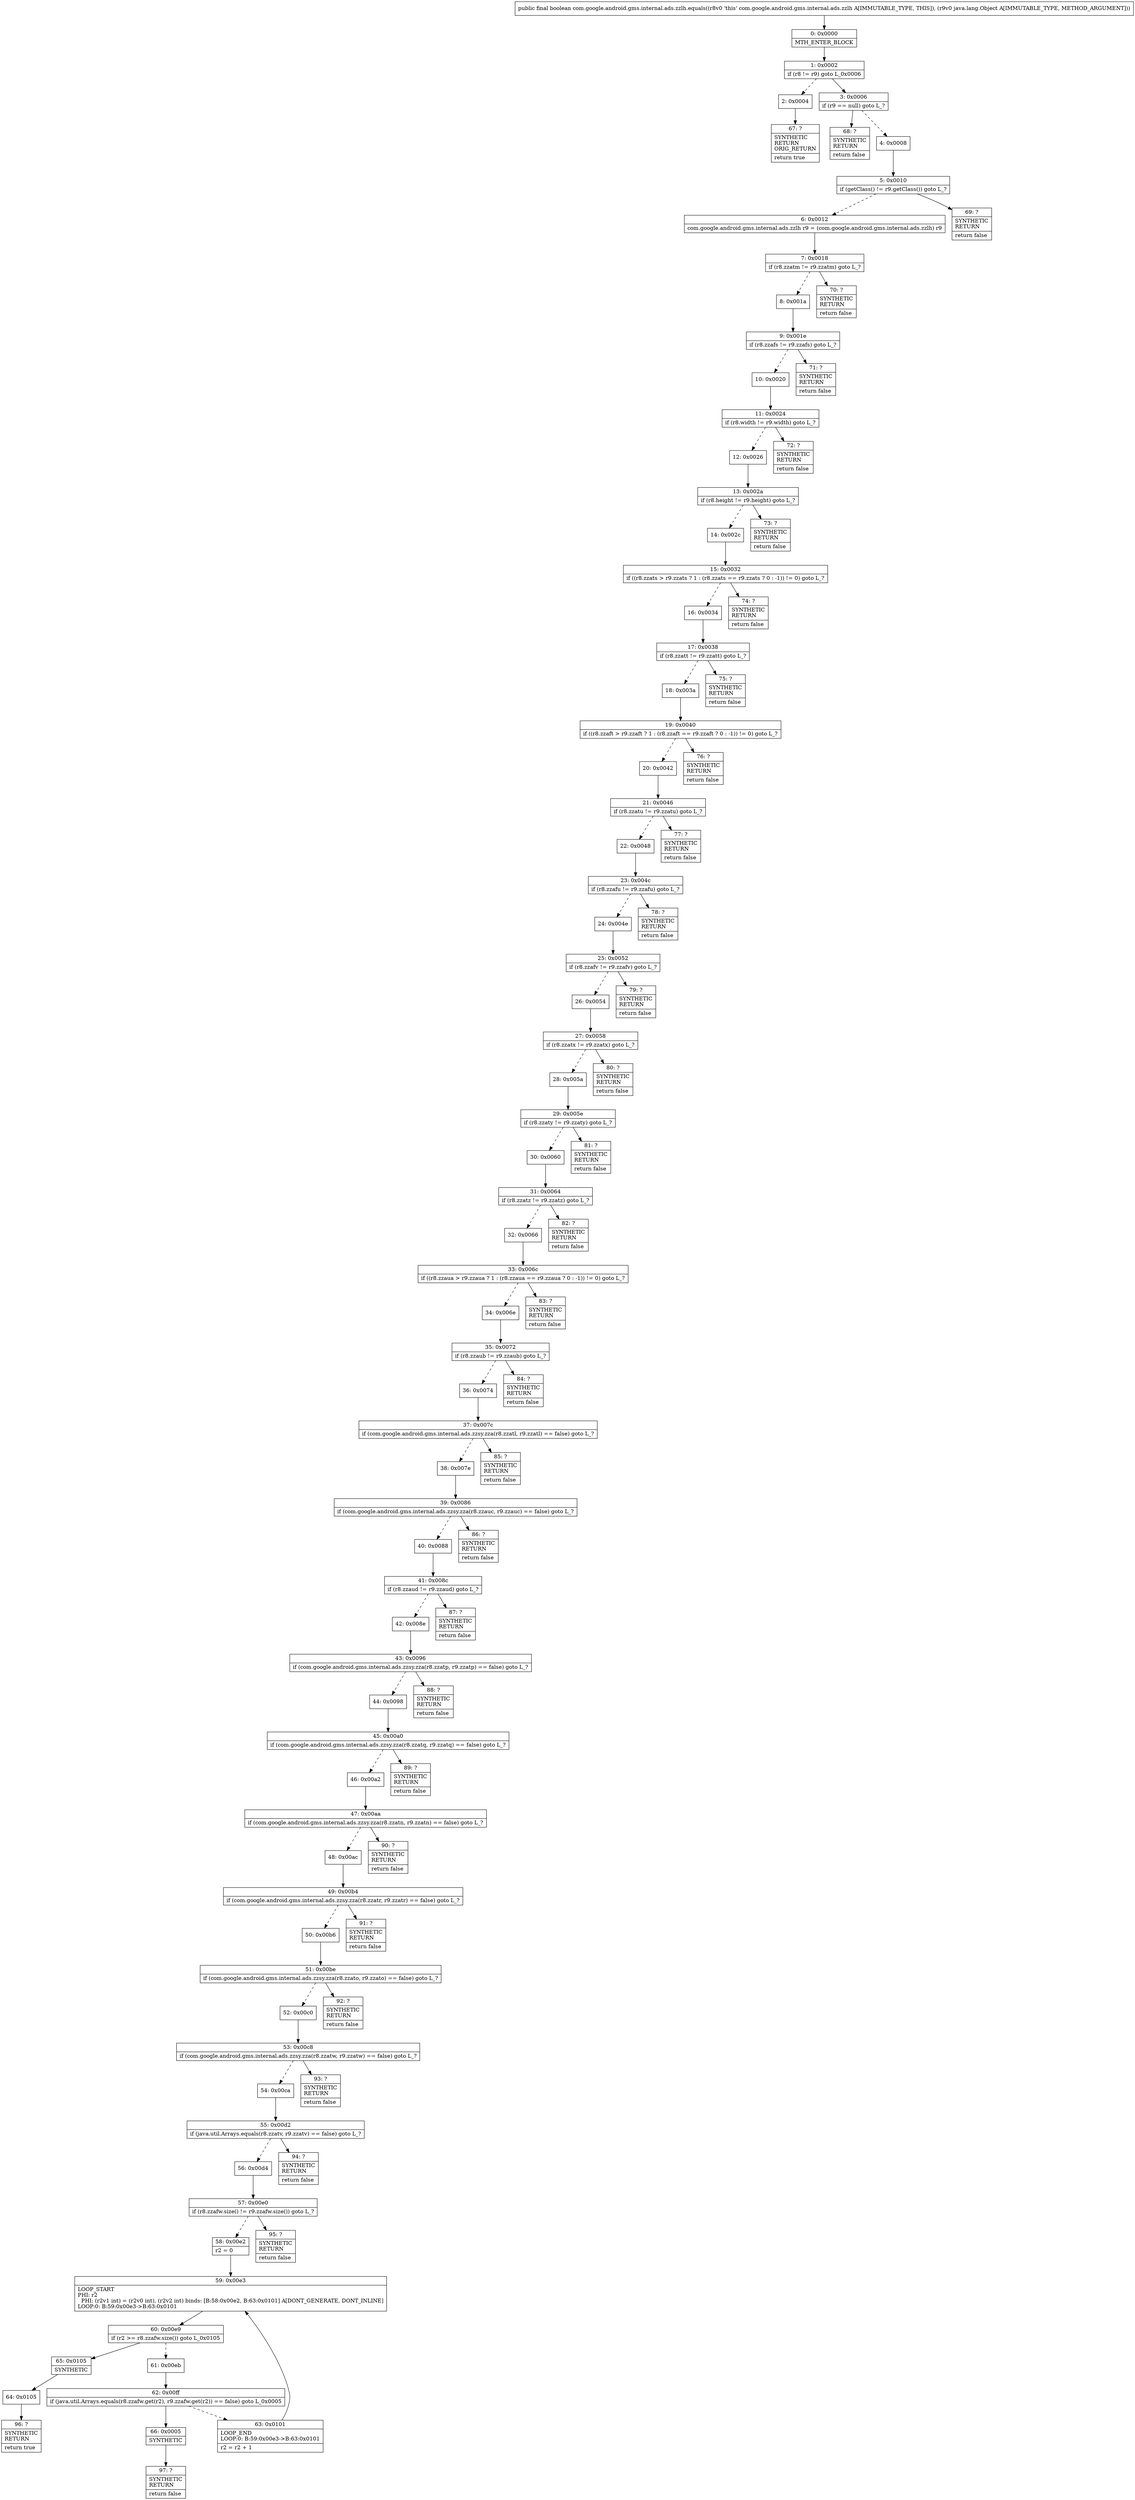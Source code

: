 digraph "CFG forcom.google.android.gms.internal.ads.zzlh.equals(Ljava\/lang\/Object;)Z" {
Node_0 [shape=record,label="{0\:\ 0x0000|MTH_ENTER_BLOCK\l}"];
Node_1 [shape=record,label="{1\:\ 0x0002|if (r8 != r9) goto L_0x0006\l}"];
Node_2 [shape=record,label="{2\:\ 0x0004}"];
Node_3 [shape=record,label="{3\:\ 0x0006|if (r9 == null) goto L_?\l}"];
Node_4 [shape=record,label="{4\:\ 0x0008}"];
Node_5 [shape=record,label="{5\:\ 0x0010|if (getClass() != r9.getClass()) goto L_?\l}"];
Node_6 [shape=record,label="{6\:\ 0x0012|com.google.android.gms.internal.ads.zzlh r9 = (com.google.android.gms.internal.ads.zzlh) r9\l}"];
Node_7 [shape=record,label="{7\:\ 0x0018|if (r8.zzatm != r9.zzatm) goto L_?\l}"];
Node_8 [shape=record,label="{8\:\ 0x001a}"];
Node_9 [shape=record,label="{9\:\ 0x001e|if (r8.zzafs != r9.zzafs) goto L_?\l}"];
Node_10 [shape=record,label="{10\:\ 0x0020}"];
Node_11 [shape=record,label="{11\:\ 0x0024|if (r8.width != r9.width) goto L_?\l}"];
Node_12 [shape=record,label="{12\:\ 0x0026}"];
Node_13 [shape=record,label="{13\:\ 0x002a|if (r8.height != r9.height) goto L_?\l}"];
Node_14 [shape=record,label="{14\:\ 0x002c}"];
Node_15 [shape=record,label="{15\:\ 0x0032|if ((r8.zzats \> r9.zzats ? 1 : (r8.zzats == r9.zzats ? 0 : \-1)) != 0) goto L_?\l}"];
Node_16 [shape=record,label="{16\:\ 0x0034}"];
Node_17 [shape=record,label="{17\:\ 0x0038|if (r8.zzatt != r9.zzatt) goto L_?\l}"];
Node_18 [shape=record,label="{18\:\ 0x003a}"];
Node_19 [shape=record,label="{19\:\ 0x0040|if ((r8.zzaft \> r9.zzaft ? 1 : (r8.zzaft == r9.zzaft ? 0 : \-1)) != 0) goto L_?\l}"];
Node_20 [shape=record,label="{20\:\ 0x0042}"];
Node_21 [shape=record,label="{21\:\ 0x0046|if (r8.zzatu != r9.zzatu) goto L_?\l}"];
Node_22 [shape=record,label="{22\:\ 0x0048}"];
Node_23 [shape=record,label="{23\:\ 0x004c|if (r8.zzafu != r9.zzafu) goto L_?\l}"];
Node_24 [shape=record,label="{24\:\ 0x004e}"];
Node_25 [shape=record,label="{25\:\ 0x0052|if (r8.zzafv != r9.zzafv) goto L_?\l}"];
Node_26 [shape=record,label="{26\:\ 0x0054}"];
Node_27 [shape=record,label="{27\:\ 0x0058|if (r8.zzatx != r9.zzatx) goto L_?\l}"];
Node_28 [shape=record,label="{28\:\ 0x005a}"];
Node_29 [shape=record,label="{29\:\ 0x005e|if (r8.zzaty != r9.zzaty) goto L_?\l}"];
Node_30 [shape=record,label="{30\:\ 0x0060}"];
Node_31 [shape=record,label="{31\:\ 0x0064|if (r8.zzatz != r9.zzatz) goto L_?\l}"];
Node_32 [shape=record,label="{32\:\ 0x0066}"];
Node_33 [shape=record,label="{33\:\ 0x006c|if ((r8.zzaua \> r9.zzaua ? 1 : (r8.zzaua == r9.zzaua ? 0 : \-1)) != 0) goto L_?\l}"];
Node_34 [shape=record,label="{34\:\ 0x006e}"];
Node_35 [shape=record,label="{35\:\ 0x0072|if (r8.zzaub != r9.zzaub) goto L_?\l}"];
Node_36 [shape=record,label="{36\:\ 0x0074}"];
Node_37 [shape=record,label="{37\:\ 0x007c|if (com.google.android.gms.internal.ads.zzsy.zza(r8.zzatl, r9.zzatl) == false) goto L_?\l}"];
Node_38 [shape=record,label="{38\:\ 0x007e}"];
Node_39 [shape=record,label="{39\:\ 0x0086|if (com.google.android.gms.internal.ads.zzsy.zza(r8.zzauc, r9.zzauc) == false) goto L_?\l}"];
Node_40 [shape=record,label="{40\:\ 0x0088}"];
Node_41 [shape=record,label="{41\:\ 0x008c|if (r8.zzaud != r9.zzaud) goto L_?\l}"];
Node_42 [shape=record,label="{42\:\ 0x008e}"];
Node_43 [shape=record,label="{43\:\ 0x0096|if (com.google.android.gms.internal.ads.zzsy.zza(r8.zzatp, r9.zzatp) == false) goto L_?\l}"];
Node_44 [shape=record,label="{44\:\ 0x0098}"];
Node_45 [shape=record,label="{45\:\ 0x00a0|if (com.google.android.gms.internal.ads.zzsy.zza(r8.zzatq, r9.zzatq) == false) goto L_?\l}"];
Node_46 [shape=record,label="{46\:\ 0x00a2}"];
Node_47 [shape=record,label="{47\:\ 0x00aa|if (com.google.android.gms.internal.ads.zzsy.zza(r8.zzatn, r9.zzatn) == false) goto L_?\l}"];
Node_48 [shape=record,label="{48\:\ 0x00ac}"];
Node_49 [shape=record,label="{49\:\ 0x00b4|if (com.google.android.gms.internal.ads.zzsy.zza(r8.zzatr, r9.zzatr) == false) goto L_?\l}"];
Node_50 [shape=record,label="{50\:\ 0x00b6}"];
Node_51 [shape=record,label="{51\:\ 0x00be|if (com.google.android.gms.internal.ads.zzsy.zza(r8.zzato, r9.zzato) == false) goto L_?\l}"];
Node_52 [shape=record,label="{52\:\ 0x00c0}"];
Node_53 [shape=record,label="{53\:\ 0x00c8|if (com.google.android.gms.internal.ads.zzsy.zza(r8.zzatw, r9.zzatw) == false) goto L_?\l}"];
Node_54 [shape=record,label="{54\:\ 0x00ca}"];
Node_55 [shape=record,label="{55\:\ 0x00d2|if (java.util.Arrays.equals(r8.zzatv, r9.zzatv) == false) goto L_?\l}"];
Node_56 [shape=record,label="{56\:\ 0x00d4}"];
Node_57 [shape=record,label="{57\:\ 0x00e0|if (r8.zzafw.size() != r9.zzafw.size()) goto L_?\l}"];
Node_58 [shape=record,label="{58\:\ 0x00e2|r2 = 0\l}"];
Node_59 [shape=record,label="{59\:\ 0x00e3|LOOP_START\lPHI: r2 \l  PHI: (r2v1 int) = (r2v0 int), (r2v2 int) binds: [B:58:0x00e2, B:63:0x0101] A[DONT_GENERATE, DONT_INLINE]\lLOOP:0: B:59:0x00e3\-\>B:63:0x0101\l}"];
Node_60 [shape=record,label="{60\:\ 0x00e9|if (r2 \>= r8.zzafw.size()) goto L_0x0105\l}"];
Node_61 [shape=record,label="{61\:\ 0x00eb}"];
Node_62 [shape=record,label="{62\:\ 0x00ff|if (java.util.Arrays.equals(r8.zzafw.get(r2), r9.zzafw.get(r2)) == false) goto L_0x0005\l}"];
Node_63 [shape=record,label="{63\:\ 0x0101|LOOP_END\lLOOP:0: B:59:0x00e3\-\>B:63:0x0101\l|r2 = r2 + 1\l}"];
Node_64 [shape=record,label="{64\:\ 0x0105}"];
Node_65 [shape=record,label="{65\:\ 0x0105|SYNTHETIC\l}"];
Node_66 [shape=record,label="{66\:\ 0x0005|SYNTHETIC\l}"];
Node_67 [shape=record,label="{67\:\ ?|SYNTHETIC\lRETURN\lORIG_RETURN\l|return true\l}"];
Node_68 [shape=record,label="{68\:\ ?|SYNTHETIC\lRETURN\l|return false\l}"];
Node_69 [shape=record,label="{69\:\ ?|SYNTHETIC\lRETURN\l|return false\l}"];
Node_70 [shape=record,label="{70\:\ ?|SYNTHETIC\lRETURN\l|return false\l}"];
Node_71 [shape=record,label="{71\:\ ?|SYNTHETIC\lRETURN\l|return false\l}"];
Node_72 [shape=record,label="{72\:\ ?|SYNTHETIC\lRETURN\l|return false\l}"];
Node_73 [shape=record,label="{73\:\ ?|SYNTHETIC\lRETURN\l|return false\l}"];
Node_74 [shape=record,label="{74\:\ ?|SYNTHETIC\lRETURN\l|return false\l}"];
Node_75 [shape=record,label="{75\:\ ?|SYNTHETIC\lRETURN\l|return false\l}"];
Node_76 [shape=record,label="{76\:\ ?|SYNTHETIC\lRETURN\l|return false\l}"];
Node_77 [shape=record,label="{77\:\ ?|SYNTHETIC\lRETURN\l|return false\l}"];
Node_78 [shape=record,label="{78\:\ ?|SYNTHETIC\lRETURN\l|return false\l}"];
Node_79 [shape=record,label="{79\:\ ?|SYNTHETIC\lRETURN\l|return false\l}"];
Node_80 [shape=record,label="{80\:\ ?|SYNTHETIC\lRETURN\l|return false\l}"];
Node_81 [shape=record,label="{81\:\ ?|SYNTHETIC\lRETURN\l|return false\l}"];
Node_82 [shape=record,label="{82\:\ ?|SYNTHETIC\lRETURN\l|return false\l}"];
Node_83 [shape=record,label="{83\:\ ?|SYNTHETIC\lRETURN\l|return false\l}"];
Node_84 [shape=record,label="{84\:\ ?|SYNTHETIC\lRETURN\l|return false\l}"];
Node_85 [shape=record,label="{85\:\ ?|SYNTHETIC\lRETURN\l|return false\l}"];
Node_86 [shape=record,label="{86\:\ ?|SYNTHETIC\lRETURN\l|return false\l}"];
Node_87 [shape=record,label="{87\:\ ?|SYNTHETIC\lRETURN\l|return false\l}"];
Node_88 [shape=record,label="{88\:\ ?|SYNTHETIC\lRETURN\l|return false\l}"];
Node_89 [shape=record,label="{89\:\ ?|SYNTHETIC\lRETURN\l|return false\l}"];
Node_90 [shape=record,label="{90\:\ ?|SYNTHETIC\lRETURN\l|return false\l}"];
Node_91 [shape=record,label="{91\:\ ?|SYNTHETIC\lRETURN\l|return false\l}"];
Node_92 [shape=record,label="{92\:\ ?|SYNTHETIC\lRETURN\l|return false\l}"];
Node_93 [shape=record,label="{93\:\ ?|SYNTHETIC\lRETURN\l|return false\l}"];
Node_94 [shape=record,label="{94\:\ ?|SYNTHETIC\lRETURN\l|return false\l}"];
Node_95 [shape=record,label="{95\:\ ?|SYNTHETIC\lRETURN\l|return false\l}"];
Node_96 [shape=record,label="{96\:\ ?|SYNTHETIC\lRETURN\l|return true\l}"];
Node_97 [shape=record,label="{97\:\ ?|SYNTHETIC\lRETURN\l|return false\l}"];
MethodNode[shape=record,label="{public final boolean com.google.android.gms.internal.ads.zzlh.equals((r8v0 'this' com.google.android.gms.internal.ads.zzlh A[IMMUTABLE_TYPE, THIS]), (r9v0 java.lang.Object A[IMMUTABLE_TYPE, METHOD_ARGUMENT])) }"];
MethodNode -> Node_0;
Node_0 -> Node_1;
Node_1 -> Node_2[style=dashed];
Node_1 -> Node_3;
Node_2 -> Node_67;
Node_3 -> Node_4[style=dashed];
Node_3 -> Node_68;
Node_4 -> Node_5;
Node_5 -> Node_6[style=dashed];
Node_5 -> Node_69;
Node_6 -> Node_7;
Node_7 -> Node_8[style=dashed];
Node_7 -> Node_70;
Node_8 -> Node_9;
Node_9 -> Node_10[style=dashed];
Node_9 -> Node_71;
Node_10 -> Node_11;
Node_11 -> Node_12[style=dashed];
Node_11 -> Node_72;
Node_12 -> Node_13;
Node_13 -> Node_14[style=dashed];
Node_13 -> Node_73;
Node_14 -> Node_15;
Node_15 -> Node_16[style=dashed];
Node_15 -> Node_74;
Node_16 -> Node_17;
Node_17 -> Node_18[style=dashed];
Node_17 -> Node_75;
Node_18 -> Node_19;
Node_19 -> Node_20[style=dashed];
Node_19 -> Node_76;
Node_20 -> Node_21;
Node_21 -> Node_22[style=dashed];
Node_21 -> Node_77;
Node_22 -> Node_23;
Node_23 -> Node_24[style=dashed];
Node_23 -> Node_78;
Node_24 -> Node_25;
Node_25 -> Node_26[style=dashed];
Node_25 -> Node_79;
Node_26 -> Node_27;
Node_27 -> Node_28[style=dashed];
Node_27 -> Node_80;
Node_28 -> Node_29;
Node_29 -> Node_30[style=dashed];
Node_29 -> Node_81;
Node_30 -> Node_31;
Node_31 -> Node_32[style=dashed];
Node_31 -> Node_82;
Node_32 -> Node_33;
Node_33 -> Node_34[style=dashed];
Node_33 -> Node_83;
Node_34 -> Node_35;
Node_35 -> Node_36[style=dashed];
Node_35 -> Node_84;
Node_36 -> Node_37;
Node_37 -> Node_38[style=dashed];
Node_37 -> Node_85;
Node_38 -> Node_39;
Node_39 -> Node_40[style=dashed];
Node_39 -> Node_86;
Node_40 -> Node_41;
Node_41 -> Node_42[style=dashed];
Node_41 -> Node_87;
Node_42 -> Node_43;
Node_43 -> Node_44[style=dashed];
Node_43 -> Node_88;
Node_44 -> Node_45;
Node_45 -> Node_46[style=dashed];
Node_45 -> Node_89;
Node_46 -> Node_47;
Node_47 -> Node_48[style=dashed];
Node_47 -> Node_90;
Node_48 -> Node_49;
Node_49 -> Node_50[style=dashed];
Node_49 -> Node_91;
Node_50 -> Node_51;
Node_51 -> Node_52[style=dashed];
Node_51 -> Node_92;
Node_52 -> Node_53;
Node_53 -> Node_54[style=dashed];
Node_53 -> Node_93;
Node_54 -> Node_55;
Node_55 -> Node_56[style=dashed];
Node_55 -> Node_94;
Node_56 -> Node_57;
Node_57 -> Node_58[style=dashed];
Node_57 -> Node_95;
Node_58 -> Node_59;
Node_59 -> Node_60;
Node_60 -> Node_61[style=dashed];
Node_60 -> Node_65;
Node_61 -> Node_62;
Node_62 -> Node_63[style=dashed];
Node_62 -> Node_66;
Node_63 -> Node_59;
Node_64 -> Node_96;
Node_65 -> Node_64;
Node_66 -> Node_97;
}

